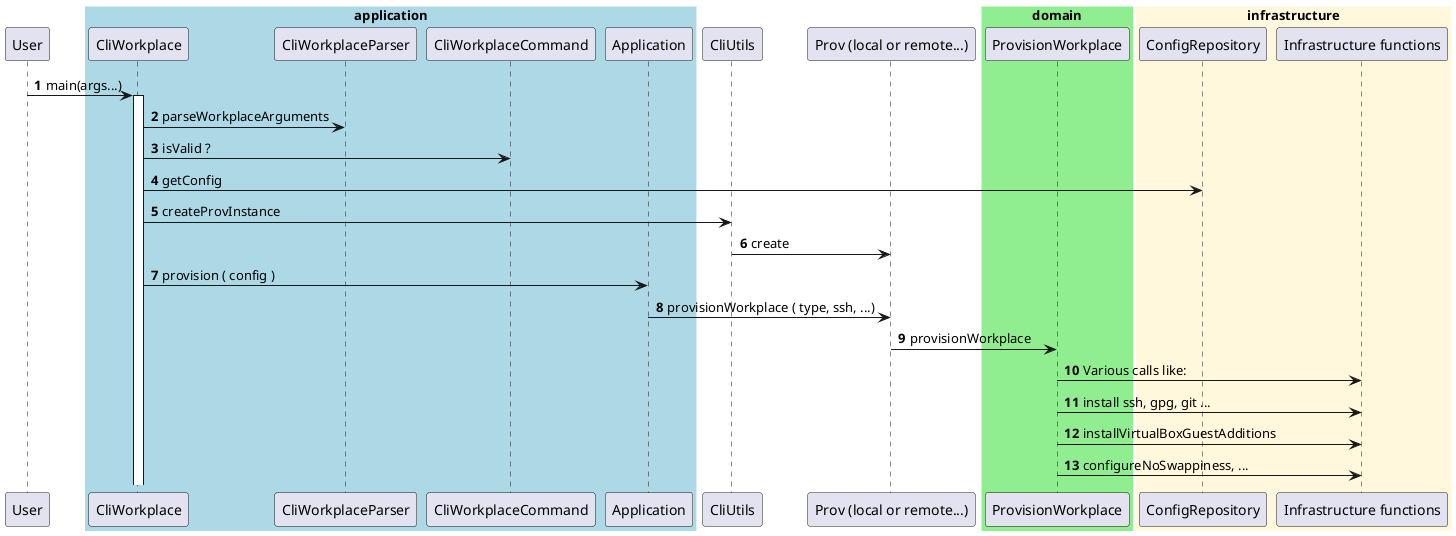 @startuml

autonumber

skinparam sequenceBox {
     borderColor White
}

participant User

box "application" #LightBlue

participant CliWorkplace
participant CliWorkplaceParser
participant CliWorkplaceCommand
participant Application

end box

box  #White

participant CliUtils
participant "Prov (local or remote...)" as ProvInstance

end box

box "domain" #LightGreen

participant ProvisionWorkplace

end box

box "infrastructure" #CornSilk

participant ConfigRepository
participant "Infrastructure functions" as Infrastructure_functions

end box


User -> CliWorkplace ++ : main(args...)

CliWorkplace -> CliWorkplaceParser : parseWorkplaceArguments

CliWorkplace -> CliWorkplaceCommand : isValid ?

CliWorkplace -> ConfigRepository : getConfig

CliWorkplace -> CliUtils : createProvInstance
ProvInstance <- CliUtils : create

CliWorkplace -> Application : provision ( config )
Application -> ProvInstance : provisionWorkplace ( type, ssh, ...)
ProvInstance -> ProvisionWorkplace : provisionWorkplace

ProvisionWorkplace -> Infrastructure_functions: Various calls like:
ProvisionWorkplace -> Infrastructure_functions: install ssh, gpg, git ...
ProvisionWorkplace -> Infrastructure_functions: installVirtualBoxGuestAdditions
ProvisionWorkplace -> Infrastructure_functions: configureNoSwappiness, ...

@enduml
